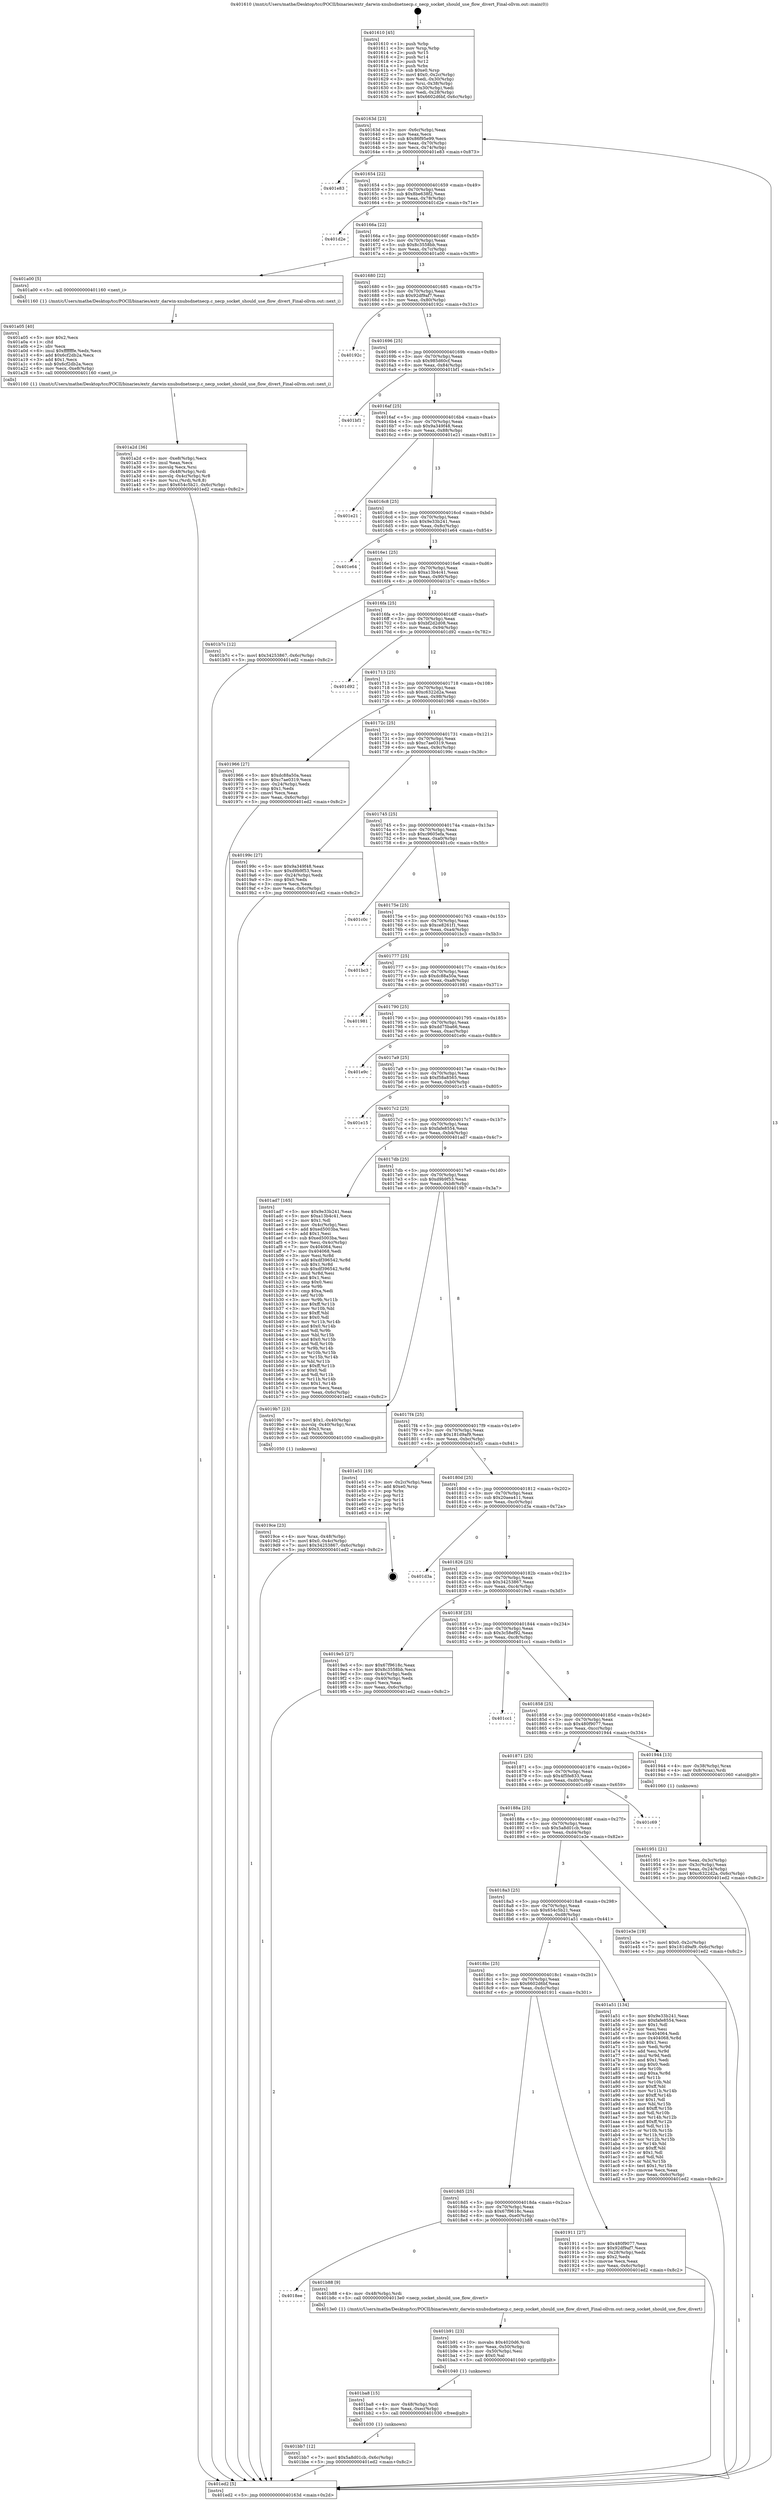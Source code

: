 digraph "0x401610" {
  label = "0x401610 (/mnt/c/Users/mathe/Desktop/tcc/POCII/binaries/extr_darwin-xnubsdnetnecp.c_necp_socket_should_use_flow_divert_Final-ollvm.out::main(0))"
  labelloc = "t"
  node[shape=record]

  Entry [label="",width=0.3,height=0.3,shape=circle,fillcolor=black,style=filled]
  "0x40163d" [label="{
     0x40163d [23]\l
     | [instrs]\l
     &nbsp;&nbsp;0x40163d \<+3\>: mov -0x6c(%rbp),%eax\l
     &nbsp;&nbsp;0x401640 \<+2\>: mov %eax,%ecx\l
     &nbsp;&nbsp;0x401642 \<+6\>: sub $0x86f95e99,%ecx\l
     &nbsp;&nbsp;0x401648 \<+3\>: mov %eax,-0x70(%rbp)\l
     &nbsp;&nbsp;0x40164b \<+3\>: mov %ecx,-0x74(%rbp)\l
     &nbsp;&nbsp;0x40164e \<+6\>: je 0000000000401e83 \<main+0x873\>\l
  }"]
  "0x401e83" [label="{
     0x401e83\l
  }", style=dashed]
  "0x401654" [label="{
     0x401654 [22]\l
     | [instrs]\l
     &nbsp;&nbsp;0x401654 \<+5\>: jmp 0000000000401659 \<main+0x49\>\l
     &nbsp;&nbsp;0x401659 \<+3\>: mov -0x70(%rbp),%eax\l
     &nbsp;&nbsp;0x40165c \<+5\>: sub $0x8be638f2,%eax\l
     &nbsp;&nbsp;0x401661 \<+3\>: mov %eax,-0x78(%rbp)\l
     &nbsp;&nbsp;0x401664 \<+6\>: je 0000000000401d2e \<main+0x71e\>\l
  }"]
  Exit [label="",width=0.3,height=0.3,shape=circle,fillcolor=black,style=filled,peripheries=2]
  "0x401d2e" [label="{
     0x401d2e\l
  }", style=dashed]
  "0x40166a" [label="{
     0x40166a [22]\l
     | [instrs]\l
     &nbsp;&nbsp;0x40166a \<+5\>: jmp 000000000040166f \<main+0x5f\>\l
     &nbsp;&nbsp;0x40166f \<+3\>: mov -0x70(%rbp),%eax\l
     &nbsp;&nbsp;0x401672 \<+5\>: sub $0x8c3558bb,%eax\l
     &nbsp;&nbsp;0x401677 \<+3\>: mov %eax,-0x7c(%rbp)\l
     &nbsp;&nbsp;0x40167a \<+6\>: je 0000000000401a00 \<main+0x3f0\>\l
  }"]
  "0x401bb7" [label="{
     0x401bb7 [12]\l
     | [instrs]\l
     &nbsp;&nbsp;0x401bb7 \<+7\>: movl $0x5a8d01cb,-0x6c(%rbp)\l
     &nbsp;&nbsp;0x401bbe \<+5\>: jmp 0000000000401ed2 \<main+0x8c2\>\l
  }"]
  "0x401a00" [label="{
     0x401a00 [5]\l
     | [instrs]\l
     &nbsp;&nbsp;0x401a00 \<+5\>: call 0000000000401160 \<next_i\>\l
     | [calls]\l
     &nbsp;&nbsp;0x401160 \{1\} (/mnt/c/Users/mathe/Desktop/tcc/POCII/binaries/extr_darwin-xnubsdnetnecp.c_necp_socket_should_use_flow_divert_Final-ollvm.out::next_i)\l
  }"]
  "0x401680" [label="{
     0x401680 [22]\l
     | [instrs]\l
     &nbsp;&nbsp;0x401680 \<+5\>: jmp 0000000000401685 \<main+0x75\>\l
     &nbsp;&nbsp;0x401685 \<+3\>: mov -0x70(%rbp),%eax\l
     &nbsp;&nbsp;0x401688 \<+5\>: sub $0x92df9af7,%eax\l
     &nbsp;&nbsp;0x40168d \<+3\>: mov %eax,-0x80(%rbp)\l
     &nbsp;&nbsp;0x401690 \<+6\>: je 000000000040192c \<main+0x31c\>\l
  }"]
  "0x401ba8" [label="{
     0x401ba8 [15]\l
     | [instrs]\l
     &nbsp;&nbsp;0x401ba8 \<+4\>: mov -0x48(%rbp),%rdi\l
     &nbsp;&nbsp;0x401bac \<+6\>: mov %eax,-0xec(%rbp)\l
     &nbsp;&nbsp;0x401bb2 \<+5\>: call 0000000000401030 \<free@plt\>\l
     | [calls]\l
     &nbsp;&nbsp;0x401030 \{1\} (unknown)\l
  }"]
  "0x40192c" [label="{
     0x40192c\l
  }", style=dashed]
  "0x401696" [label="{
     0x401696 [25]\l
     | [instrs]\l
     &nbsp;&nbsp;0x401696 \<+5\>: jmp 000000000040169b \<main+0x8b\>\l
     &nbsp;&nbsp;0x40169b \<+3\>: mov -0x70(%rbp),%eax\l
     &nbsp;&nbsp;0x40169e \<+5\>: sub $0x985d60cf,%eax\l
     &nbsp;&nbsp;0x4016a3 \<+6\>: mov %eax,-0x84(%rbp)\l
     &nbsp;&nbsp;0x4016a9 \<+6\>: je 0000000000401bf1 \<main+0x5e1\>\l
  }"]
  "0x401b91" [label="{
     0x401b91 [23]\l
     | [instrs]\l
     &nbsp;&nbsp;0x401b91 \<+10\>: movabs $0x4020d6,%rdi\l
     &nbsp;&nbsp;0x401b9b \<+3\>: mov %eax,-0x50(%rbp)\l
     &nbsp;&nbsp;0x401b9e \<+3\>: mov -0x50(%rbp),%esi\l
     &nbsp;&nbsp;0x401ba1 \<+2\>: mov $0x0,%al\l
     &nbsp;&nbsp;0x401ba3 \<+5\>: call 0000000000401040 \<printf@plt\>\l
     | [calls]\l
     &nbsp;&nbsp;0x401040 \{1\} (unknown)\l
  }"]
  "0x401bf1" [label="{
     0x401bf1\l
  }", style=dashed]
  "0x4016af" [label="{
     0x4016af [25]\l
     | [instrs]\l
     &nbsp;&nbsp;0x4016af \<+5\>: jmp 00000000004016b4 \<main+0xa4\>\l
     &nbsp;&nbsp;0x4016b4 \<+3\>: mov -0x70(%rbp),%eax\l
     &nbsp;&nbsp;0x4016b7 \<+5\>: sub $0x9a349f48,%eax\l
     &nbsp;&nbsp;0x4016bc \<+6\>: mov %eax,-0x88(%rbp)\l
     &nbsp;&nbsp;0x4016c2 \<+6\>: je 0000000000401e21 \<main+0x811\>\l
  }"]
  "0x4018ee" [label="{
     0x4018ee\l
  }", style=dashed]
  "0x401e21" [label="{
     0x401e21\l
  }", style=dashed]
  "0x4016c8" [label="{
     0x4016c8 [25]\l
     | [instrs]\l
     &nbsp;&nbsp;0x4016c8 \<+5\>: jmp 00000000004016cd \<main+0xbd\>\l
     &nbsp;&nbsp;0x4016cd \<+3\>: mov -0x70(%rbp),%eax\l
     &nbsp;&nbsp;0x4016d0 \<+5\>: sub $0x9e33b241,%eax\l
     &nbsp;&nbsp;0x4016d5 \<+6\>: mov %eax,-0x8c(%rbp)\l
     &nbsp;&nbsp;0x4016db \<+6\>: je 0000000000401e64 \<main+0x854\>\l
  }"]
  "0x401b88" [label="{
     0x401b88 [9]\l
     | [instrs]\l
     &nbsp;&nbsp;0x401b88 \<+4\>: mov -0x48(%rbp),%rdi\l
     &nbsp;&nbsp;0x401b8c \<+5\>: call 00000000004013e0 \<necp_socket_should_use_flow_divert\>\l
     | [calls]\l
     &nbsp;&nbsp;0x4013e0 \{1\} (/mnt/c/Users/mathe/Desktop/tcc/POCII/binaries/extr_darwin-xnubsdnetnecp.c_necp_socket_should_use_flow_divert_Final-ollvm.out::necp_socket_should_use_flow_divert)\l
  }"]
  "0x401e64" [label="{
     0x401e64\l
  }", style=dashed]
  "0x4016e1" [label="{
     0x4016e1 [25]\l
     | [instrs]\l
     &nbsp;&nbsp;0x4016e1 \<+5\>: jmp 00000000004016e6 \<main+0xd6\>\l
     &nbsp;&nbsp;0x4016e6 \<+3\>: mov -0x70(%rbp),%eax\l
     &nbsp;&nbsp;0x4016e9 \<+5\>: sub $0xa13b4c41,%eax\l
     &nbsp;&nbsp;0x4016ee \<+6\>: mov %eax,-0x90(%rbp)\l
     &nbsp;&nbsp;0x4016f4 \<+6\>: je 0000000000401b7c \<main+0x56c\>\l
  }"]
  "0x401a2d" [label="{
     0x401a2d [36]\l
     | [instrs]\l
     &nbsp;&nbsp;0x401a2d \<+6\>: mov -0xe8(%rbp),%ecx\l
     &nbsp;&nbsp;0x401a33 \<+3\>: imul %eax,%ecx\l
     &nbsp;&nbsp;0x401a36 \<+3\>: movslq %ecx,%rsi\l
     &nbsp;&nbsp;0x401a39 \<+4\>: mov -0x48(%rbp),%rdi\l
     &nbsp;&nbsp;0x401a3d \<+4\>: movslq -0x4c(%rbp),%r8\l
     &nbsp;&nbsp;0x401a41 \<+4\>: mov %rsi,(%rdi,%r8,8)\l
     &nbsp;&nbsp;0x401a45 \<+7\>: movl $0x654c5b21,-0x6c(%rbp)\l
     &nbsp;&nbsp;0x401a4c \<+5\>: jmp 0000000000401ed2 \<main+0x8c2\>\l
  }"]
  "0x401b7c" [label="{
     0x401b7c [12]\l
     | [instrs]\l
     &nbsp;&nbsp;0x401b7c \<+7\>: movl $0x34253867,-0x6c(%rbp)\l
     &nbsp;&nbsp;0x401b83 \<+5\>: jmp 0000000000401ed2 \<main+0x8c2\>\l
  }"]
  "0x4016fa" [label="{
     0x4016fa [25]\l
     | [instrs]\l
     &nbsp;&nbsp;0x4016fa \<+5\>: jmp 00000000004016ff \<main+0xef\>\l
     &nbsp;&nbsp;0x4016ff \<+3\>: mov -0x70(%rbp),%eax\l
     &nbsp;&nbsp;0x401702 \<+5\>: sub $0xbf2d2d08,%eax\l
     &nbsp;&nbsp;0x401707 \<+6\>: mov %eax,-0x94(%rbp)\l
     &nbsp;&nbsp;0x40170d \<+6\>: je 0000000000401d92 \<main+0x782\>\l
  }"]
  "0x401a05" [label="{
     0x401a05 [40]\l
     | [instrs]\l
     &nbsp;&nbsp;0x401a05 \<+5\>: mov $0x2,%ecx\l
     &nbsp;&nbsp;0x401a0a \<+1\>: cltd\l
     &nbsp;&nbsp;0x401a0b \<+2\>: idiv %ecx\l
     &nbsp;&nbsp;0x401a0d \<+6\>: imul $0xfffffffe,%edx,%ecx\l
     &nbsp;&nbsp;0x401a13 \<+6\>: add $0x6cf2db2a,%ecx\l
     &nbsp;&nbsp;0x401a19 \<+3\>: add $0x1,%ecx\l
     &nbsp;&nbsp;0x401a1c \<+6\>: sub $0x6cf2db2a,%ecx\l
     &nbsp;&nbsp;0x401a22 \<+6\>: mov %ecx,-0xe8(%rbp)\l
     &nbsp;&nbsp;0x401a28 \<+5\>: call 0000000000401160 \<next_i\>\l
     | [calls]\l
     &nbsp;&nbsp;0x401160 \{1\} (/mnt/c/Users/mathe/Desktop/tcc/POCII/binaries/extr_darwin-xnubsdnetnecp.c_necp_socket_should_use_flow_divert_Final-ollvm.out::next_i)\l
  }"]
  "0x401d92" [label="{
     0x401d92\l
  }", style=dashed]
  "0x401713" [label="{
     0x401713 [25]\l
     | [instrs]\l
     &nbsp;&nbsp;0x401713 \<+5\>: jmp 0000000000401718 \<main+0x108\>\l
     &nbsp;&nbsp;0x401718 \<+3\>: mov -0x70(%rbp),%eax\l
     &nbsp;&nbsp;0x40171b \<+5\>: sub $0xc6322d2a,%eax\l
     &nbsp;&nbsp;0x401720 \<+6\>: mov %eax,-0x98(%rbp)\l
     &nbsp;&nbsp;0x401726 \<+6\>: je 0000000000401966 \<main+0x356\>\l
  }"]
  "0x4019ce" [label="{
     0x4019ce [23]\l
     | [instrs]\l
     &nbsp;&nbsp;0x4019ce \<+4\>: mov %rax,-0x48(%rbp)\l
     &nbsp;&nbsp;0x4019d2 \<+7\>: movl $0x0,-0x4c(%rbp)\l
     &nbsp;&nbsp;0x4019d9 \<+7\>: movl $0x34253867,-0x6c(%rbp)\l
     &nbsp;&nbsp;0x4019e0 \<+5\>: jmp 0000000000401ed2 \<main+0x8c2\>\l
  }"]
  "0x401966" [label="{
     0x401966 [27]\l
     | [instrs]\l
     &nbsp;&nbsp;0x401966 \<+5\>: mov $0xdc88a50a,%eax\l
     &nbsp;&nbsp;0x40196b \<+5\>: mov $0xc7ae0319,%ecx\l
     &nbsp;&nbsp;0x401970 \<+3\>: mov -0x24(%rbp),%edx\l
     &nbsp;&nbsp;0x401973 \<+3\>: cmp $0x1,%edx\l
     &nbsp;&nbsp;0x401976 \<+3\>: cmovl %ecx,%eax\l
     &nbsp;&nbsp;0x401979 \<+3\>: mov %eax,-0x6c(%rbp)\l
     &nbsp;&nbsp;0x40197c \<+5\>: jmp 0000000000401ed2 \<main+0x8c2\>\l
  }"]
  "0x40172c" [label="{
     0x40172c [25]\l
     | [instrs]\l
     &nbsp;&nbsp;0x40172c \<+5\>: jmp 0000000000401731 \<main+0x121\>\l
     &nbsp;&nbsp;0x401731 \<+3\>: mov -0x70(%rbp),%eax\l
     &nbsp;&nbsp;0x401734 \<+5\>: sub $0xc7ae0319,%eax\l
     &nbsp;&nbsp;0x401739 \<+6\>: mov %eax,-0x9c(%rbp)\l
     &nbsp;&nbsp;0x40173f \<+6\>: je 000000000040199c \<main+0x38c\>\l
  }"]
  "0x401951" [label="{
     0x401951 [21]\l
     | [instrs]\l
     &nbsp;&nbsp;0x401951 \<+3\>: mov %eax,-0x3c(%rbp)\l
     &nbsp;&nbsp;0x401954 \<+3\>: mov -0x3c(%rbp),%eax\l
     &nbsp;&nbsp;0x401957 \<+3\>: mov %eax,-0x24(%rbp)\l
     &nbsp;&nbsp;0x40195a \<+7\>: movl $0xc6322d2a,-0x6c(%rbp)\l
     &nbsp;&nbsp;0x401961 \<+5\>: jmp 0000000000401ed2 \<main+0x8c2\>\l
  }"]
  "0x40199c" [label="{
     0x40199c [27]\l
     | [instrs]\l
     &nbsp;&nbsp;0x40199c \<+5\>: mov $0x9a349f48,%eax\l
     &nbsp;&nbsp;0x4019a1 \<+5\>: mov $0xd9b9f53,%ecx\l
     &nbsp;&nbsp;0x4019a6 \<+3\>: mov -0x24(%rbp),%edx\l
     &nbsp;&nbsp;0x4019a9 \<+3\>: cmp $0x0,%edx\l
     &nbsp;&nbsp;0x4019ac \<+3\>: cmove %ecx,%eax\l
     &nbsp;&nbsp;0x4019af \<+3\>: mov %eax,-0x6c(%rbp)\l
     &nbsp;&nbsp;0x4019b2 \<+5\>: jmp 0000000000401ed2 \<main+0x8c2\>\l
  }"]
  "0x401745" [label="{
     0x401745 [25]\l
     | [instrs]\l
     &nbsp;&nbsp;0x401745 \<+5\>: jmp 000000000040174a \<main+0x13a\>\l
     &nbsp;&nbsp;0x40174a \<+3\>: mov -0x70(%rbp),%eax\l
     &nbsp;&nbsp;0x40174d \<+5\>: sub $0xc9605efa,%eax\l
     &nbsp;&nbsp;0x401752 \<+6\>: mov %eax,-0xa0(%rbp)\l
     &nbsp;&nbsp;0x401758 \<+6\>: je 0000000000401c0c \<main+0x5fc\>\l
  }"]
  "0x401610" [label="{
     0x401610 [45]\l
     | [instrs]\l
     &nbsp;&nbsp;0x401610 \<+1\>: push %rbp\l
     &nbsp;&nbsp;0x401611 \<+3\>: mov %rsp,%rbp\l
     &nbsp;&nbsp;0x401614 \<+2\>: push %r15\l
     &nbsp;&nbsp;0x401616 \<+2\>: push %r14\l
     &nbsp;&nbsp;0x401618 \<+2\>: push %r12\l
     &nbsp;&nbsp;0x40161a \<+1\>: push %rbx\l
     &nbsp;&nbsp;0x40161b \<+7\>: sub $0xe0,%rsp\l
     &nbsp;&nbsp;0x401622 \<+7\>: movl $0x0,-0x2c(%rbp)\l
     &nbsp;&nbsp;0x401629 \<+3\>: mov %edi,-0x30(%rbp)\l
     &nbsp;&nbsp;0x40162c \<+4\>: mov %rsi,-0x38(%rbp)\l
     &nbsp;&nbsp;0x401630 \<+3\>: mov -0x30(%rbp),%edi\l
     &nbsp;&nbsp;0x401633 \<+3\>: mov %edi,-0x28(%rbp)\l
     &nbsp;&nbsp;0x401636 \<+7\>: movl $0x6602d6bf,-0x6c(%rbp)\l
  }"]
  "0x401c0c" [label="{
     0x401c0c\l
  }", style=dashed]
  "0x40175e" [label="{
     0x40175e [25]\l
     | [instrs]\l
     &nbsp;&nbsp;0x40175e \<+5\>: jmp 0000000000401763 \<main+0x153\>\l
     &nbsp;&nbsp;0x401763 \<+3\>: mov -0x70(%rbp),%eax\l
     &nbsp;&nbsp;0x401766 \<+5\>: sub $0xce8261f1,%eax\l
     &nbsp;&nbsp;0x40176b \<+6\>: mov %eax,-0xa4(%rbp)\l
     &nbsp;&nbsp;0x401771 \<+6\>: je 0000000000401bc3 \<main+0x5b3\>\l
  }"]
  "0x401ed2" [label="{
     0x401ed2 [5]\l
     | [instrs]\l
     &nbsp;&nbsp;0x401ed2 \<+5\>: jmp 000000000040163d \<main+0x2d\>\l
  }"]
  "0x401bc3" [label="{
     0x401bc3\l
  }", style=dashed]
  "0x401777" [label="{
     0x401777 [25]\l
     | [instrs]\l
     &nbsp;&nbsp;0x401777 \<+5\>: jmp 000000000040177c \<main+0x16c\>\l
     &nbsp;&nbsp;0x40177c \<+3\>: mov -0x70(%rbp),%eax\l
     &nbsp;&nbsp;0x40177f \<+5\>: sub $0xdc88a50a,%eax\l
     &nbsp;&nbsp;0x401784 \<+6\>: mov %eax,-0xa8(%rbp)\l
     &nbsp;&nbsp;0x40178a \<+6\>: je 0000000000401981 \<main+0x371\>\l
  }"]
  "0x4018d5" [label="{
     0x4018d5 [25]\l
     | [instrs]\l
     &nbsp;&nbsp;0x4018d5 \<+5\>: jmp 00000000004018da \<main+0x2ca\>\l
     &nbsp;&nbsp;0x4018da \<+3\>: mov -0x70(%rbp),%eax\l
     &nbsp;&nbsp;0x4018dd \<+5\>: sub $0x67f9618c,%eax\l
     &nbsp;&nbsp;0x4018e2 \<+6\>: mov %eax,-0xe0(%rbp)\l
     &nbsp;&nbsp;0x4018e8 \<+6\>: je 0000000000401b88 \<main+0x578\>\l
  }"]
  "0x401981" [label="{
     0x401981\l
  }", style=dashed]
  "0x401790" [label="{
     0x401790 [25]\l
     | [instrs]\l
     &nbsp;&nbsp;0x401790 \<+5\>: jmp 0000000000401795 \<main+0x185\>\l
     &nbsp;&nbsp;0x401795 \<+3\>: mov -0x70(%rbp),%eax\l
     &nbsp;&nbsp;0x401798 \<+5\>: sub $0xdd75ba66,%eax\l
     &nbsp;&nbsp;0x40179d \<+6\>: mov %eax,-0xac(%rbp)\l
     &nbsp;&nbsp;0x4017a3 \<+6\>: je 0000000000401e9c \<main+0x88c\>\l
  }"]
  "0x401911" [label="{
     0x401911 [27]\l
     | [instrs]\l
     &nbsp;&nbsp;0x401911 \<+5\>: mov $0x480f9077,%eax\l
     &nbsp;&nbsp;0x401916 \<+5\>: mov $0x92df9af7,%ecx\l
     &nbsp;&nbsp;0x40191b \<+3\>: mov -0x28(%rbp),%edx\l
     &nbsp;&nbsp;0x40191e \<+3\>: cmp $0x2,%edx\l
     &nbsp;&nbsp;0x401921 \<+3\>: cmovne %ecx,%eax\l
     &nbsp;&nbsp;0x401924 \<+3\>: mov %eax,-0x6c(%rbp)\l
     &nbsp;&nbsp;0x401927 \<+5\>: jmp 0000000000401ed2 \<main+0x8c2\>\l
  }"]
  "0x401e9c" [label="{
     0x401e9c\l
  }", style=dashed]
  "0x4017a9" [label="{
     0x4017a9 [25]\l
     | [instrs]\l
     &nbsp;&nbsp;0x4017a9 \<+5\>: jmp 00000000004017ae \<main+0x19e\>\l
     &nbsp;&nbsp;0x4017ae \<+3\>: mov -0x70(%rbp),%eax\l
     &nbsp;&nbsp;0x4017b1 \<+5\>: sub $0xf58a8565,%eax\l
     &nbsp;&nbsp;0x4017b6 \<+6\>: mov %eax,-0xb0(%rbp)\l
     &nbsp;&nbsp;0x4017bc \<+6\>: je 0000000000401e15 \<main+0x805\>\l
  }"]
  "0x4018bc" [label="{
     0x4018bc [25]\l
     | [instrs]\l
     &nbsp;&nbsp;0x4018bc \<+5\>: jmp 00000000004018c1 \<main+0x2b1\>\l
     &nbsp;&nbsp;0x4018c1 \<+3\>: mov -0x70(%rbp),%eax\l
     &nbsp;&nbsp;0x4018c4 \<+5\>: sub $0x6602d6bf,%eax\l
     &nbsp;&nbsp;0x4018c9 \<+6\>: mov %eax,-0xdc(%rbp)\l
     &nbsp;&nbsp;0x4018cf \<+6\>: je 0000000000401911 \<main+0x301\>\l
  }"]
  "0x401e15" [label="{
     0x401e15\l
  }", style=dashed]
  "0x4017c2" [label="{
     0x4017c2 [25]\l
     | [instrs]\l
     &nbsp;&nbsp;0x4017c2 \<+5\>: jmp 00000000004017c7 \<main+0x1b7\>\l
     &nbsp;&nbsp;0x4017c7 \<+3\>: mov -0x70(%rbp),%eax\l
     &nbsp;&nbsp;0x4017ca \<+5\>: sub $0xfafe8554,%eax\l
     &nbsp;&nbsp;0x4017cf \<+6\>: mov %eax,-0xb4(%rbp)\l
     &nbsp;&nbsp;0x4017d5 \<+6\>: je 0000000000401ad7 \<main+0x4c7\>\l
  }"]
  "0x401a51" [label="{
     0x401a51 [134]\l
     | [instrs]\l
     &nbsp;&nbsp;0x401a51 \<+5\>: mov $0x9e33b241,%eax\l
     &nbsp;&nbsp;0x401a56 \<+5\>: mov $0xfafe8554,%ecx\l
     &nbsp;&nbsp;0x401a5b \<+2\>: mov $0x1,%dl\l
     &nbsp;&nbsp;0x401a5d \<+2\>: xor %esi,%esi\l
     &nbsp;&nbsp;0x401a5f \<+7\>: mov 0x404064,%edi\l
     &nbsp;&nbsp;0x401a66 \<+8\>: mov 0x404068,%r8d\l
     &nbsp;&nbsp;0x401a6e \<+3\>: sub $0x1,%esi\l
     &nbsp;&nbsp;0x401a71 \<+3\>: mov %edi,%r9d\l
     &nbsp;&nbsp;0x401a74 \<+3\>: add %esi,%r9d\l
     &nbsp;&nbsp;0x401a77 \<+4\>: imul %r9d,%edi\l
     &nbsp;&nbsp;0x401a7b \<+3\>: and $0x1,%edi\l
     &nbsp;&nbsp;0x401a7e \<+3\>: cmp $0x0,%edi\l
     &nbsp;&nbsp;0x401a81 \<+4\>: sete %r10b\l
     &nbsp;&nbsp;0x401a85 \<+4\>: cmp $0xa,%r8d\l
     &nbsp;&nbsp;0x401a89 \<+4\>: setl %r11b\l
     &nbsp;&nbsp;0x401a8d \<+3\>: mov %r10b,%bl\l
     &nbsp;&nbsp;0x401a90 \<+3\>: xor $0xff,%bl\l
     &nbsp;&nbsp;0x401a93 \<+3\>: mov %r11b,%r14b\l
     &nbsp;&nbsp;0x401a96 \<+4\>: xor $0xff,%r14b\l
     &nbsp;&nbsp;0x401a9a \<+3\>: xor $0x1,%dl\l
     &nbsp;&nbsp;0x401a9d \<+3\>: mov %bl,%r15b\l
     &nbsp;&nbsp;0x401aa0 \<+4\>: and $0xff,%r15b\l
     &nbsp;&nbsp;0x401aa4 \<+3\>: and %dl,%r10b\l
     &nbsp;&nbsp;0x401aa7 \<+3\>: mov %r14b,%r12b\l
     &nbsp;&nbsp;0x401aaa \<+4\>: and $0xff,%r12b\l
     &nbsp;&nbsp;0x401aae \<+3\>: and %dl,%r11b\l
     &nbsp;&nbsp;0x401ab1 \<+3\>: or %r10b,%r15b\l
     &nbsp;&nbsp;0x401ab4 \<+3\>: or %r11b,%r12b\l
     &nbsp;&nbsp;0x401ab7 \<+3\>: xor %r12b,%r15b\l
     &nbsp;&nbsp;0x401aba \<+3\>: or %r14b,%bl\l
     &nbsp;&nbsp;0x401abd \<+3\>: xor $0xff,%bl\l
     &nbsp;&nbsp;0x401ac0 \<+3\>: or $0x1,%dl\l
     &nbsp;&nbsp;0x401ac3 \<+2\>: and %dl,%bl\l
     &nbsp;&nbsp;0x401ac5 \<+3\>: or %bl,%r15b\l
     &nbsp;&nbsp;0x401ac8 \<+4\>: test $0x1,%r15b\l
     &nbsp;&nbsp;0x401acc \<+3\>: cmovne %ecx,%eax\l
     &nbsp;&nbsp;0x401acf \<+3\>: mov %eax,-0x6c(%rbp)\l
     &nbsp;&nbsp;0x401ad2 \<+5\>: jmp 0000000000401ed2 \<main+0x8c2\>\l
  }"]
  "0x401ad7" [label="{
     0x401ad7 [165]\l
     | [instrs]\l
     &nbsp;&nbsp;0x401ad7 \<+5\>: mov $0x9e33b241,%eax\l
     &nbsp;&nbsp;0x401adc \<+5\>: mov $0xa13b4c41,%ecx\l
     &nbsp;&nbsp;0x401ae1 \<+2\>: mov $0x1,%dl\l
     &nbsp;&nbsp;0x401ae3 \<+3\>: mov -0x4c(%rbp),%esi\l
     &nbsp;&nbsp;0x401ae6 \<+6\>: add $0xed5003ba,%esi\l
     &nbsp;&nbsp;0x401aec \<+3\>: add $0x1,%esi\l
     &nbsp;&nbsp;0x401aef \<+6\>: sub $0xed5003ba,%esi\l
     &nbsp;&nbsp;0x401af5 \<+3\>: mov %esi,-0x4c(%rbp)\l
     &nbsp;&nbsp;0x401af8 \<+7\>: mov 0x404064,%esi\l
     &nbsp;&nbsp;0x401aff \<+7\>: mov 0x404068,%edi\l
     &nbsp;&nbsp;0x401b06 \<+3\>: mov %esi,%r8d\l
     &nbsp;&nbsp;0x401b09 \<+7\>: add $0xdf396542,%r8d\l
     &nbsp;&nbsp;0x401b10 \<+4\>: sub $0x1,%r8d\l
     &nbsp;&nbsp;0x401b14 \<+7\>: sub $0xdf396542,%r8d\l
     &nbsp;&nbsp;0x401b1b \<+4\>: imul %r8d,%esi\l
     &nbsp;&nbsp;0x401b1f \<+3\>: and $0x1,%esi\l
     &nbsp;&nbsp;0x401b22 \<+3\>: cmp $0x0,%esi\l
     &nbsp;&nbsp;0x401b25 \<+4\>: sete %r9b\l
     &nbsp;&nbsp;0x401b29 \<+3\>: cmp $0xa,%edi\l
     &nbsp;&nbsp;0x401b2c \<+4\>: setl %r10b\l
     &nbsp;&nbsp;0x401b30 \<+3\>: mov %r9b,%r11b\l
     &nbsp;&nbsp;0x401b33 \<+4\>: xor $0xff,%r11b\l
     &nbsp;&nbsp;0x401b37 \<+3\>: mov %r10b,%bl\l
     &nbsp;&nbsp;0x401b3a \<+3\>: xor $0xff,%bl\l
     &nbsp;&nbsp;0x401b3d \<+3\>: xor $0x0,%dl\l
     &nbsp;&nbsp;0x401b40 \<+3\>: mov %r11b,%r14b\l
     &nbsp;&nbsp;0x401b43 \<+4\>: and $0x0,%r14b\l
     &nbsp;&nbsp;0x401b47 \<+3\>: and %dl,%r9b\l
     &nbsp;&nbsp;0x401b4a \<+3\>: mov %bl,%r15b\l
     &nbsp;&nbsp;0x401b4d \<+4\>: and $0x0,%r15b\l
     &nbsp;&nbsp;0x401b51 \<+3\>: and %dl,%r10b\l
     &nbsp;&nbsp;0x401b54 \<+3\>: or %r9b,%r14b\l
     &nbsp;&nbsp;0x401b57 \<+3\>: or %r10b,%r15b\l
     &nbsp;&nbsp;0x401b5a \<+3\>: xor %r15b,%r14b\l
     &nbsp;&nbsp;0x401b5d \<+3\>: or %bl,%r11b\l
     &nbsp;&nbsp;0x401b60 \<+4\>: xor $0xff,%r11b\l
     &nbsp;&nbsp;0x401b64 \<+3\>: or $0x0,%dl\l
     &nbsp;&nbsp;0x401b67 \<+3\>: and %dl,%r11b\l
     &nbsp;&nbsp;0x401b6a \<+3\>: or %r11b,%r14b\l
     &nbsp;&nbsp;0x401b6d \<+4\>: test $0x1,%r14b\l
     &nbsp;&nbsp;0x401b71 \<+3\>: cmovne %ecx,%eax\l
     &nbsp;&nbsp;0x401b74 \<+3\>: mov %eax,-0x6c(%rbp)\l
     &nbsp;&nbsp;0x401b77 \<+5\>: jmp 0000000000401ed2 \<main+0x8c2\>\l
  }"]
  "0x4017db" [label="{
     0x4017db [25]\l
     | [instrs]\l
     &nbsp;&nbsp;0x4017db \<+5\>: jmp 00000000004017e0 \<main+0x1d0\>\l
     &nbsp;&nbsp;0x4017e0 \<+3\>: mov -0x70(%rbp),%eax\l
     &nbsp;&nbsp;0x4017e3 \<+5\>: sub $0xd9b9f53,%eax\l
     &nbsp;&nbsp;0x4017e8 \<+6\>: mov %eax,-0xb8(%rbp)\l
     &nbsp;&nbsp;0x4017ee \<+6\>: je 00000000004019b7 \<main+0x3a7\>\l
  }"]
  "0x4018a3" [label="{
     0x4018a3 [25]\l
     | [instrs]\l
     &nbsp;&nbsp;0x4018a3 \<+5\>: jmp 00000000004018a8 \<main+0x298\>\l
     &nbsp;&nbsp;0x4018a8 \<+3\>: mov -0x70(%rbp),%eax\l
     &nbsp;&nbsp;0x4018ab \<+5\>: sub $0x654c5b21,%eax\l
     &nbsp;&nbsp;0x4018b0 \<+6\>: mov %eax,-0xd8(%rbp)\l
     &nbsp;&nbsp;0x4018b6 \<+6\>: je 0000000000401a51 \<main+0x441\>\l
  }"]
  "0x4019b7" [label="{
     0x4019b7 [23]\l
     | [instrs]\l
     &nbsp;&nbsp;0x4019b7 \<+7\>: movl $0x1,-0x40(%rbp)\l
     &nbsp;&nbsp;0x4019be \<+4\>: movslq -0x40(%rbp),%rax\l
     &nbsp;&nbsp;0x4019c2 \<+4\>: shl $0x3,%rax\l
     &nbsp;&nbsp;0x4019c6 \<+3\>: mov %rax,%rdi\l
     &nbsp;&nbsp;0x4019c9 \<+5\>: call 0000000000401050 \<malloc@plt\>\l
     | [calls]\l
     &nbsp;&nbsp;0x401050 \{1\} (unknown)\l
  }"]
  "0x4017f4" [label="{
     0x4017f4 [25]\l
     | [instrs]\l
     &nbsp;&nbsp;0x4017f4 \<+5\>: jmp 00000000004017f9 \<main+0x1e9\>\l
     &nbsp;&nbsp;0x4017f9 \<+3\>: mov -0x70(%rbp),%eax\l
     &nbsp;&nbsp;0x4017fc \<+5\>: sub $0x181d9af9,%eax\l
     &nbsp;&nbsp;0x401801 \<+6\>: mov %eax,-0xbc(%rbp)\l
     &nbsp;&nbsp;0x401807 \<+6\>: je 0000000000401e51 \<main+0x841\>\l
  }"]
  "0x401e3e" [label="{
     0x401e3e [19]\l
     | [instrs]\l
     &nbsp;&nbsp;0x401e3e \<+7\>: movl $0x0,-0x2c(%rbp)\l
     &nbsp;&nbsp;0x401e45 \<+7\>: movl $0x181d9af9,-0x6c(%rbp)\l
     &nbsp;&nbsp;0x401e4c \<+5\>: jmp 0000000000401ed2 \<main+0x8c2\>\l
  }"]
  "0x401e51" [label="{
     0x401e51 [19]\l
     | [instrs]\l
     &nbsp;&nbsp;0x401e51 \<+3\>: mov -0x2c(%rbp),%eax\l
     &nbsp;&nbsp;0x401e54 \<+7\>: add $0xe0,%rsp\l
     &nbsp;&nbsp;0x401e5b \<+1\>: pop %rbx\l
     &nbsp;&nbsp;0x401e5c \<+2\>: pop %r12\l
     &nbsp;&nbsp;0x401e5e \<+2\>: pop %r14\l
     &nbsp;&nbsp;0x401e60 \<+2\>: pop %r15\l
     &nbsp;&nbsp;0x401e62 \<+1\>: pop %rbp\l
     &nbsp;&nbsp;0x401e63 \<+1\>: ret\l
  }"]
  "0x40180d" [label="{
     0x40180d [25]\l
     | [instrs]\l
     &nbsp;&nbsp;0x40180d \<+5\>: jmp 0000000000401812 \<main+0x202\>\l
     &nbsp;&nbsp;0x401812 \<+3\>: mov -0x70(%rbp),%eax\l
     &nbsp;&nbsp;0x401815 \<+5\>: sub $0x20aea411,%eax\l
     &nbsp;&nbsp;0x40181a \<+6\>: mov %eax,-0xc0(%rbp)\l
     &nbsp;&nbsp;0x401820 \<+6\>: je 0000000000401d3a \<main+0x72a\>\l
  }"]
  "0x40188a" [label="{
     0x40188a [25]\l
     | [instrs]\l
     &nbsp;&nbsp;0x40188a \<+5\>: jmp 000000000040188f \<main+0x27f\>\l
     &nbsp;&nbsp;0x40188f \<+3\>: mov -0x70(%rbp),%eax\l
     &nbsp;&nbsp;0x401892 \<+5\>: sub $0x5a8d01cb,%eax\l
     &nbsp;&nbsp;0x401897 \<+6\>: mov %eax,-0xd4(%rbp)\l
     &nbsp;&nbsp;0x40189d \<+6\>: je 0000000000401e3e \<main+0x82e\>\l
  }"]
  "0x401d3a" [label="{
     0x401d3a\l
  }", style=dashed]
  "0x401826" [label="{
     0x401826 [25]\l
     | [instrs]\l
     &nbsp;&nbsp;0x401826 \<+5\>: jmp 000000000040182b \<main+0x21b\>\l
     &nbsp;&nbsp;0x40182b \<+3\>: mov -0x70(%rbp),%eax\l
     &nbsp;&nbsp;0x40182e \<+5\>: sub $0x34253867,%eax\l
     &nbsp;&nbsp;0x401833 \<+6\>: mov %eax,-0xc4(%rbp)\l
     &nbsp;&nbsp;0x401839 \<+6\>: je 00000000004019e5 \<main+0x3d5\>\l
  }"]
  "0x401c69" [label="{
     0x401c69\l
  }", style=dashed]
  "0x4019e5" [label="{
     0x4019e5 [27]\l
     | [instrs]\l
     &nbsp;&nbsp;0x4019e5 \<+5\>: mov $0x67f9618c,%eax\l
     &nbsp;&nbsp;0x4019ea \<+5\>: mov $0x8c3558bb,%ecx\l
     &nbsp;&nbsp;0x4019ef \<+3\>: mov -0x4c(%rbp),%edx\l
     &nbsp;&nbsp;0x4019f2 \<+3\>: cmp -0x40(%rbp),%edx\l
     &nbsp;&nbsp;0x4019f5 \<+3\>: cmovl %ecx,%eax\l
     &nbsp;&nbsp;0x4019f8 \<+3\>: mov %eax,-0x6c(%rbp)\l
     &nbsp;&nbsp;0x4019fb \<+5\>: jmp 0000000000401ed2 \<main+0x8c2\>\l
  }"]
  "0x40183f" [label="{
     0x40183f [25]\l
     | [instrs]\l
     &nbsp;&nbsp;0x40183f \<+5\>: jmp 0000000000401844 \<main+0x234\>\l
     &nbsp;&nbsp;0x401844 \<+3\>: mov -0x70(%rbp),%eax\l
     &nbsp;&nbsp;0x401847 \<+5\>: sub $0x3c58ef92,%eax\l
     &nbsp;&nbsp;0x40184c \<+6\>: mov %eax,-0xc8(%rbp)\l
     &nbsp;&nbsp;0x401852 \<+6\>: je 0000000000401cc1 \<main+0x6b1\>\l
  }"]
  "0x401871" [label="{
     0x401871 [25]\l
     | [instrs]\l
     &nbsp;&nbsp;0x401871 \<+5\>: jmp 0000000000401876 \<main+0x266\>\l
     &nbsp;&nbsp;0x401876 \<+3\>: mov -0x70(%rbp),%eax\l
     &nbsp;&nbsp;0x401879 \<+5\>: sub $0x4f5fe833,%eax\l
     &nbsp;&nbsp;0x40187e \<+6\>: mov %eax,-0xd0(%rbp)\l
     &nbsp;&nbsp;0x401884 \<+6\>: je 0000000000401c69 \<main+0x659\>\l
  }"]
  "0x401cc1" [label="{
     0x401cc1\l
  }", style=dashed]
  "0x401858" [label="{
     0x401858 [25]\l
     | [instrs]\l
     &nbsp;&nbsp;0x401858 \<+5\>: jmp 000000000040185d \<main+0x24d\>\l
     &nbsp;&nbsp;0x40185d \<+3\>: mov -0x70(%rbp),%eax\l
     &nbsp;&nbsp;0x401860 \<+5\>: sub $0x480f9077,%eax\l
     &nbsp;&nbsp;0x401865 \<+6\>: mov %eax,-0xcc(%rbp)\l
     &nbsp;&nbsp;0x40186b \<+6\>: je 0000000000401944 \<main+0x334\>\l
  }"]
  "0x401944" [label="{
     0x401944 [13]\l
     | [instrs]\l
     &nbsp;&nbsp;0x401944 \<+4\>: mov -0x38(%rbp),%rax\l
     &nbsp;&nbsp;0x401948 \<+4\>: mov 0x8(%rax),%rdi\l
     &nbsp;&nbsp;0x40194c \<+5\>: call 0000000000401060 \<atoi@plt\>\l
     | [calls]\l
     &nbsp;&nbsp;0x401060 \{1\} (unknown)\l
  }"]
  Entry -> "0x401610" [label=" 1"]
  "0x40163d" -> "0x401e83" [label=" 0"]
  "0x40163d" -> "0x401654" [label=" 14"]
  "0x401e51" -> Exit [label=" 1"]
  "0x401654" -> "0x401d2e" [label=" 0"]
  "0x401654" -> "0x40166a" [label=" 14"]
  "0x401e3e" -> "0x401ed2" [label=" 1"]
  "0x40166a" -> "0x401a00" [label=" 1"]
  "0x40166a" -> "0x401680" [label=" 13"]
  "0x401bb7" -> "0x401ed2" [label=" 1"]
  "0x401680" -> "0x40192c" [label=" 0"]
  "0x401680" -> "0x401696" [label=" 13"]
  "0x401ba8" -> "0x401bb7" [label=" 1"]
  "0x401696" -> "0x401bf1" [label=" 0"]
  "0x401696" -> "0x4016af" [label=" 13"]
  "0x401b91" -> "0x401ba8" [label=" 1"]
  "0x4016af" -> "0x401e21" [label=" 0"]
  "0x4016af" -> "0x4016c8" [label=" 13"]
  "0x401b88" -> "0x401b91" [label=" 1"]
  "0x4016c8" -> "0x401e64" [label=" 0"]
  "0x4016c8" -> "0x4016e1" [label=" 13"]
  "0x4018d5" -> "0x4018ee" [label=" 0"]
  "0x4016e1" -> "0x401b7c" [label=" 1"]
  "0x4016e1" -> "0x4016fa" [label=" 12"]
  "0x4018d5" -> "0x401b88" [label=" 1"]
  "0x4016fa" -> "0x401d92" [label=" 0"]
  "0x4016fa" -> "0x401713" [label=" 12"]
  "0x401b7c" -> "0x401ed2" [label=" 1"]
  "0x401713" -> "0x401966" [label=" 1"]
  "0x401713" -> "0x40172c" [label=" 11"]
  "0x401ad7" -> "0x401ed2" [label=" 1"]
  "0x40172c" -> "0x40199c" [label=" 1"]
  "0x40172c" -> "0x401745" [label=" 10"]
  "0x401a51" -> "0x401ed2" [label=" 1"]
  "0x401745" -> "0x401c0c" [label=" 0"]
  "0x401745" -> "0x40175e" [label=" 10"]
  "0x401a2d" -> "0x401ed2" [label=" 1"]
  "0x40175e" -> "0x401bc3" [label=" 0"]
  "0x40175e" -> "0x401777" [label=" 10"]
  "0x401a05" -> "0x401a2d" [label=" 1"]
  "0x401777" -> "0x401981" [label=" 0"]
  "0x401777" -> "0x401790" [label=" 10"]
  "0x401a00" -> "0x401a05" [label=" 1"]
  "0x401790" -> "0x401e9c" [label=" 0"]
  "0x401790" -> "0x4017a9" [label=" 10"]
  "0x4019e5" -> "0x401ed2" [label=" 2"]
  "0x4017a9" -> "0x401e15" [label=" 0"]
  "0x4017a9" -> "0x4017c2" [label=" 10"]
  "0x4019b7" -> "0x4019ce" [label=" 1"]
  "0x4017c2" -> "0x401ad7" [label=" 1"]
  "0x4017c2" -> "0x4017db" [label=" 9"]
  "0x40199c" -> "0x401ed2" [label=" 1"]
  "0x4017db" -> "0x4019b7" [label=" 1"]
  "0x4017db" -> "0x4017f4" [label=" 8"]
  "0x401951" -> "0x401ed2" [label=" 1"]
  "0x4017f4" -> "0x401e51" [label=" 1"]
  "0x4017f4" -> "0x40180d" [label=" 7"]
  "0x401944" -> "0x401951" [label=" 1"]
  "0x40180d" -> "0x401d3a" [label=" 0"]
  "0x40180d" -> "0x401826" [label=" 7"]
  "0x401610" -> "0x40163d" [label=" 1"]
  "0x401826" -> "0x4019e5" [label=" 2"]
  "0x401826" -> "0x40183f" [label=" 5"]
  "0x401911" -> "0x401ed2" [label=" 1"]
  "0x40183f" -> "0x401cc1" [label=" 0"]
  "0x40183f" -> "0x401858" [label=" 5"]
  "0x4018bc" -> "0x401911" [label=" 1"]
  "0x401858" -> "0x401944" [label=" 1"]
  "0x401858" -> "0x401871" [label=" 4"]
  "0x4018bc" -> "0x4018d5" [label=" 1"]
  "0x401871" -> "0x401c69" [label=" 0"]
  "0x401871" -> "0x40188a" [label=" 4"]
  "0x401ed2" -> "0x40163d" [label=" 13"]
  "0x40188a" -> "0x401e3e" [label=" 1"]
  "0x40188a" -> "0x4018a3" [label=" 3"]
  "0x401966" -> "0x401ed2" [label=" 1"]
  "0x4018a3" -> "0x401a51" [label=" 1"]
  "0x4018a3" -> "0x4018bc" [label=" 2"]
  "0x4019ce" -> "0x401ed2" [label=" 1"]
}
